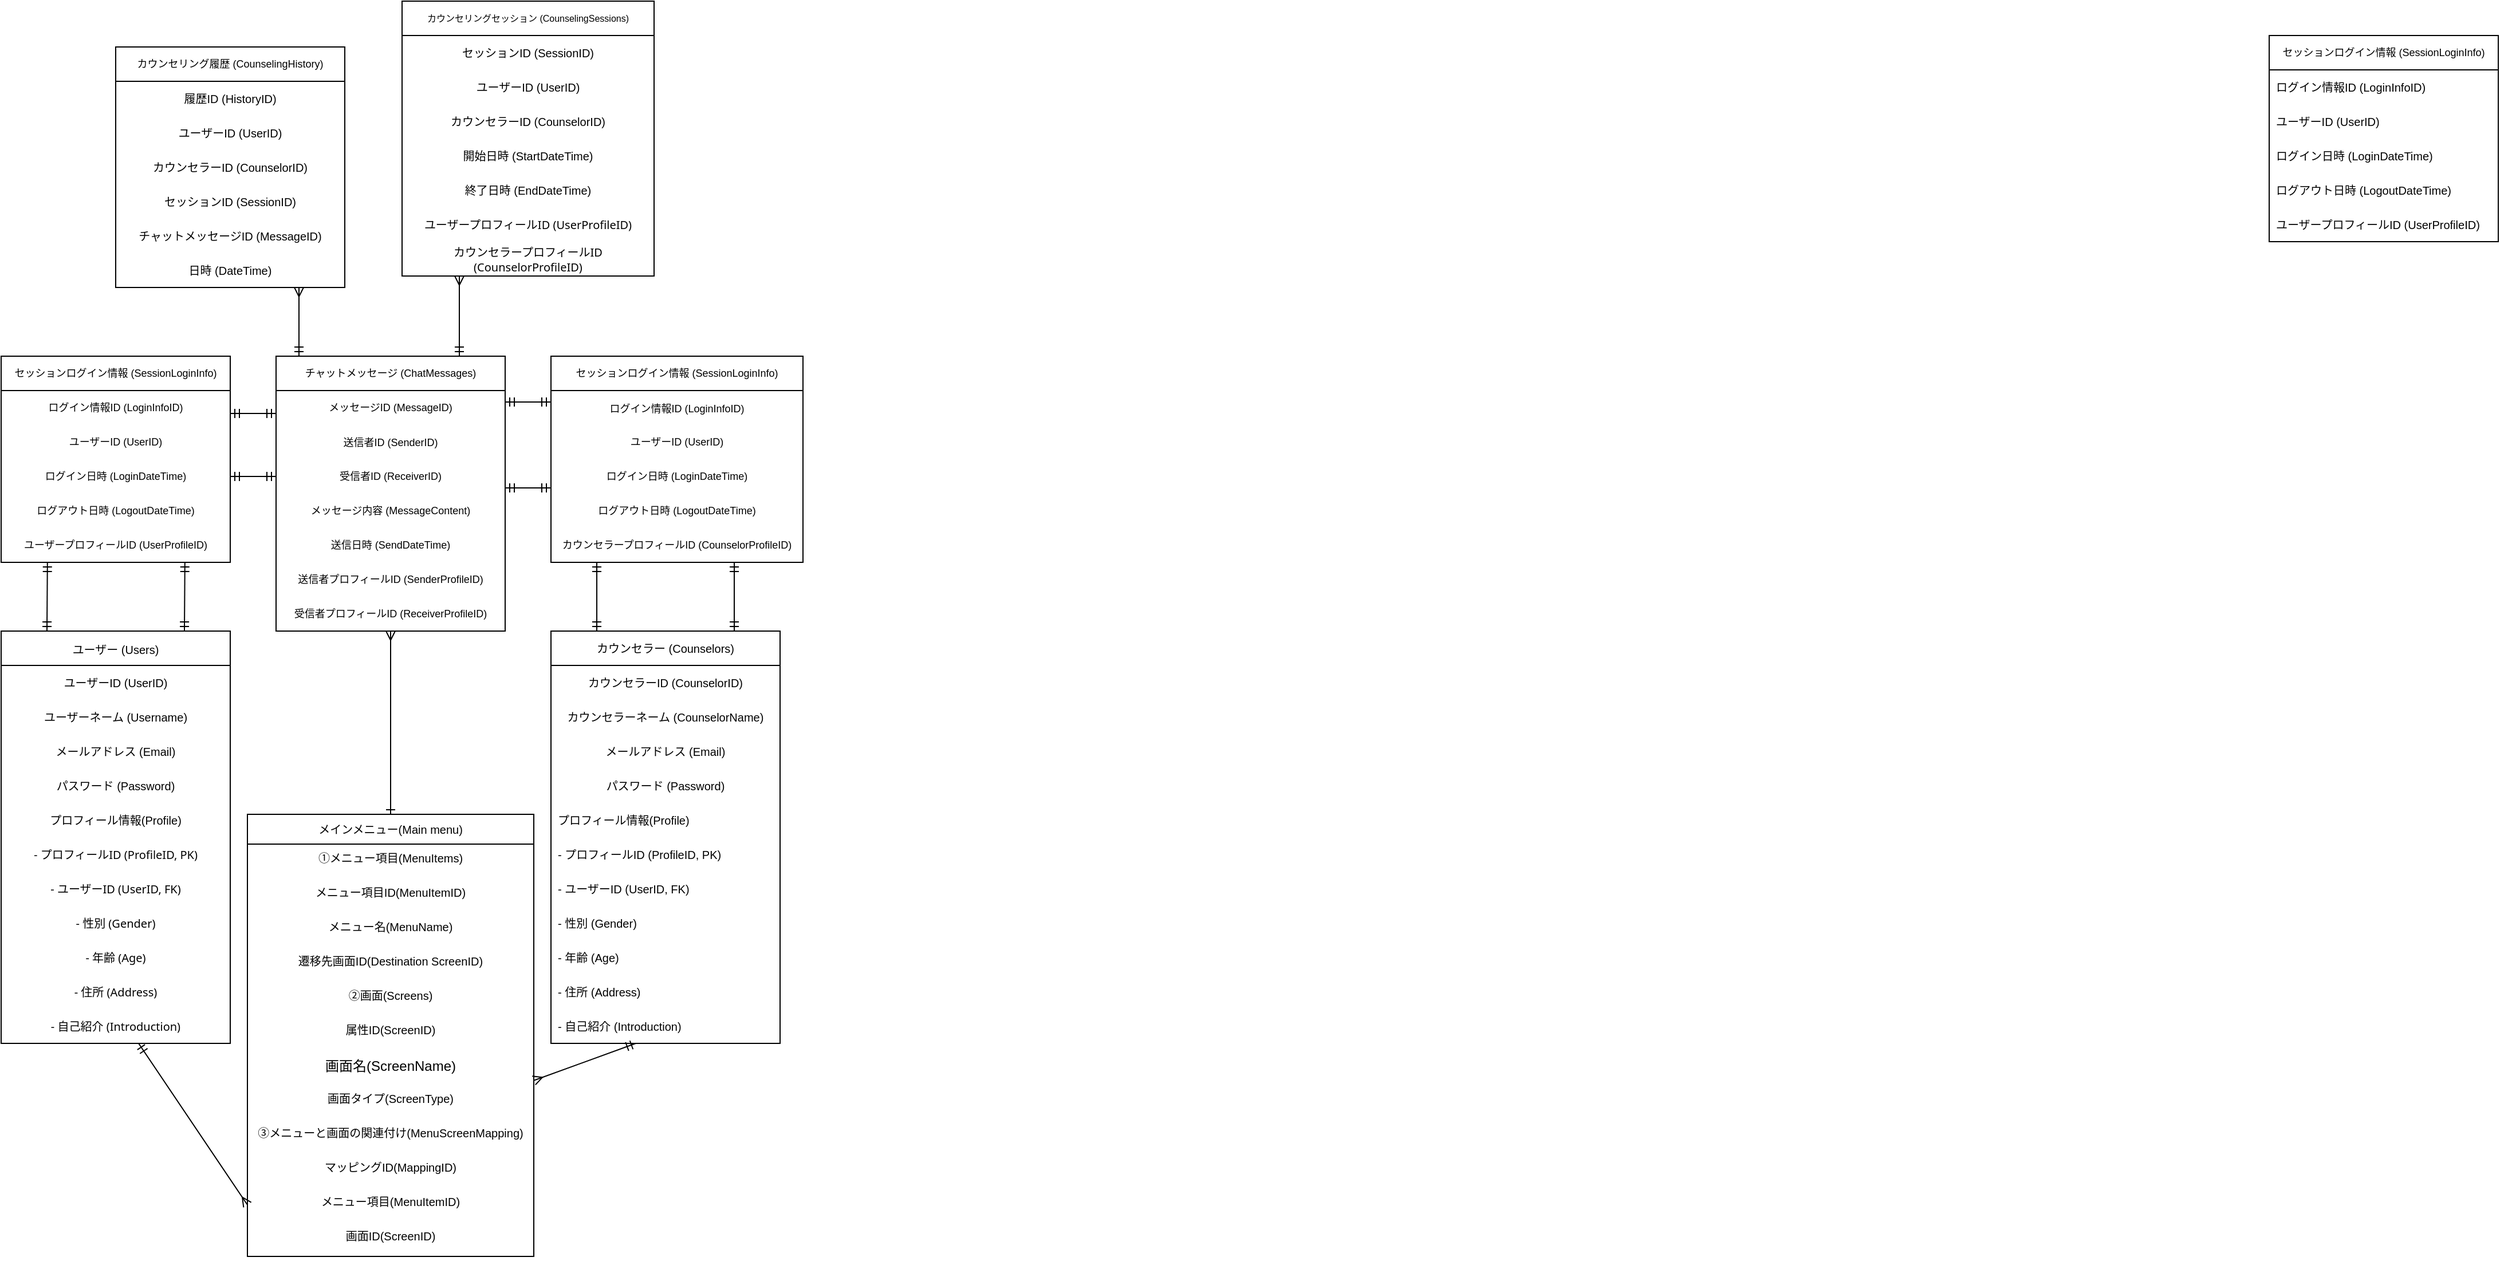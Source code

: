 <mxfile>
    <diagram id="-p5o7Z2GgSf2gbE43U7U" name="ページ1">
        <mxGraphModel dx="832" dy="563" grid="1" gridSize="10" guides="1" tooltips="1" connect="1" arrows="1" fold="1" page="1" pageScale="1" pageWidth="827" pageHeight="1169" math="0" shadow="0">
            <root>
                <mxCell id="0"/>
                <mxCell id="1" parent="0"/>
                <mxCell id="112" value="" style="endArrow=ERmandOne;html=1;rounded=0;entryX=0.902;entryY=1.033;entryDx=0;entryDy=0;entryPerimeter=0;endFill=0;startArrow=ERmandOne;startFill=0;movable=1;resizable=1;rotatable=1;deletable=1;editable=1;connectable=1;" parent="1" edge="1">
                    <mxGeometry relative="1" as="geometry">
                        <mxPoint x="200" y="560" as="sourcePoint"/>
                        <mxPoint x="200.4" y="500" as="targetPoint"/>
                    </mxGeometry>
                </mxCell>
                <mxCell id="117" style="edgeStyle=none;html=1;exitX=1;exitY=0.5;exitDx=0;exitDy=0;entryX=0;entryY=0.5;entryDx=0;entryDy=0;startArrow=ERmandOne;startFill=0;endArrow=ERmandOne;endFill=0;" parent="1" edge="1">
                    <mxGeometry relative="1" as="geometry">
                        <mxPoint x="240" y="425" as="sourcePoint"/>
                        <mxPoint x="280" y="425" as="targetPoint"/>
                    </mxGeometry>
                </mxCell>
                <mxCell id="119" style="edgeStyle=none;html=1;exitX=1;exitY=0.5;exitDx=0;exitDy=0;entryX=0;entryY=0.5;entryDx=0;entryDy=0;startArrow=ERmandOne;startFill=0;endArrow=ERmandOne;endFill=0;" parent="1" edge="1">
                    <mxGeometry relative="1" as="geometry">
                        <mxPoint x="240" y="370" as="sourcePoint"/>
                        <mxPoint x="280" y="370" as="targetPoint"/>
                    </mxGeometry>
                </mxCell>
                <mxCell id="120" style="edgeStyle=none;html=1;exitX=1;exitY=0.5;exitDx=0;exitDy=0;entryX=0;entryY=0.5;entryDx=0;entryDy=0;startArrow=ERmandOne;startFill=0;endArrow=ERmandOne;endFill=0;" parent="1" edge="1">
                    <mxGeometry relative="1" as="geometry">
                        <mxPoint x="480" y="435" as="sourcePoint"/>
                        <mxPoint x="520" y="435" as="targetPoint"/>
                    </mxGeometry>
                </mxCell>
                <mxCell id="121" style="edgeStyle=none;html=1;exitX=1;exitY=0.5;exitDx=0;exitDy=0;entryX=0;entryY=0.5;entryDx=0;entryDy=0;startArrow=ERmandOne;startFill=0;endArrow=ERmandOne;endFill=0;" parent="1" edge="1">
                    <mxGeometry relative="1" as="geometry">
                        <mxPoint x="480" y="360" as="sourcePoint"/>
                        <mxPoint x="520" y="360" as="targetPoint"/>
                    </mxGeometry>
                </mxCell>
                <mxCell id="127" value="" style="endArrow=ERmany;html=1;endFill=0;startArrow=ERmandOne;startFill=0;" parent="1" edge="1">
                    <mxGeometry width="50" height="50" relative="1" as="geometry">
                        <mxPoint x="300" y="320" as="sourcePoint"/>
                        <mxPoint x="300" y="260" as="targetPoint"/>
                    </mxGeometry>
                </mxCell>
                <mxCell id="130" value="メインメニュー(Main menu)" style="swimlane;fontStyle=0;childLayout=stackLayout;horizontal=1;startSize=26;horizontalStack=0;resizeParent=1;resizeParentMax=0;resizeLast=0;collapsible=1;marginBottom=0;align=center;fontSize=10;" parent="1" vertex="1">
                    <mxGeometry x="255" y="720" width="250" height="386" as="geometry"/>
                </mxCell>
                <mxCell id="131" value="①メニュー項目(MenuItems)" style="text;strokeColor=none;fillColor=none;spacingLeft=4;spacingRight=4;overflow=hidden;rotatable=0;points=[[0,0.5],[1,0.5]];portConstraint=eastwest;fontSize=10;align=center;" parent="130" vertex="1">
                    <mxGeometry y="26" width="250" height="30" as="geometry"/>
                </mxCell>
                <mxCell id="132" value="メニュー項目ID(MenuItemID)" style="text;strokeColor=none;fillColor=none;spacingLeft=4;spacingRight=4;overflow=hidden;rotatable=0;points=[[0,0.5],[1,0.5]];portConstraint=eastwest;fontSize=10;align=center;" parent="130" vertex="1">
                    <mxGeometry y="56" width="250" height="30" as="geometry"/>
                </mxCell>
                <mxCell id="133" value="メニュー名(MenuName)" style="text;strokeColor=none;fillColor=none;spacingLeft=4;spacingRight=4;overflow=hidden;rotatable=0;points=[[0,0.5],[1,0.5]];portConstraint=eastwest;fontSize=10;align=center;" parent="130" vertex="1">
                    <mxGeometry y="86" width="250" height="30" as="geometry"/>
                </mxCell>
                <mxCell id="134" value="遷移先画面ID(Destination ScreenID)" style="text;strokeColor=none;fillColor=none;spacingLeft=4;spacingRight=4;overflow=hidden;rotatable=0;points=[[0,0.5],[1,0.5]];portConstraint=eastwest;fontSize=10;align=center;" parent="130" vertex="1">
                    <mxGeometry y="116" width="250" height="30" as="geometry"/>
                </mxCell>
                <mxCell id="135" value="②画面(Screens)" style="text;strokeColor=none;fillColor=none;spacingLeft=4;spacingRight=4;overflow=hidden;rotatable=0;points=[[0,0.5],[1,0.5]];portConstraint=eastwest;fontSize=10;align=center;" parent="130" vertex="1">
                    <mxGeometry y="146" width="250" height="30" as="geometry"/>
                </mxCell>
                <mxCell id="136" value="属性ID(ScreenID)" style="text;strokeColor=none;fillColor=none;spacingLeft=4;spacingRight=4;overflow=hidden;rotatable=0;points=[[0,0.5],[1,0.5]];portConstraint=eastwest;fontSize=10;align=center;" parent="130" vertex="1">
                    <mxGeometry y="176" width="250" height="30" as="geometry"/>
                </mxCell>
                <mxCell id="137" value="画面名(ScreenName)" style="text;strokeColor=none;fillColor=none;spacingLeft=4;spacingRight=4;overflow=hidden;rotatable=0;points=[[0,0.5],[1,0.5]];portConstraint=eastwest;fontSize=12;align=center;" parent="130" vertex="1">
                    <mxGeometry y="206" width="250" height="30" as="geometry"/>
                </mxCell>
                <mxCell id="138" value="画面タイプ(ScreenType)" style="text;strokeColor=none;fillColor=none;spacingLeft=4;spacingRight=4;overflow=hidden;rotatable=0;points=[[0,0.5],[1,0.5]];portConstraint=eastwest;fontSize=10;align=center;" parent="130" vertex="1">
                    <mxGeometry y="236" width="250" height="30" as="geometry"/>
                </mxCell>
                <mxCell id="139" value="③メニューと画面の関連付け(MenuScreenMapping)" style="text;strokeColor=none;fillColor=none;spacingLeft=4;spacingRight=4;overflow=hidden;rotatable=0;points=[[0,0.5],[1,0.5]];portConstraint=eastwest;fontSize=10;align=center;" parent="130" vertex="1">
                    <mxGeometry y="266" width="250" height="30" as="geometry"/>
                </mxCell>
                <mxCell id="151" value="マッピングID(MappingID)" style="text;strokeColor=none;fillColor=none;spacingLeft=4;spacingRight=4;overflow=hidden;rotatable=0;points=[[0,0.5],[1,0.5]];portConstraint=eastwest;fontSize=10;align=center;" parent="130" vertex="1">
                    <mxGeometry y="296" width="250" height="30" as="geometry"/>
                </mxCell>
                <mxCell id="152" value="メニュー項目(MenuItemID)" style="text;strokeColor=none;fillColor=none;spacingLeft=4;spacingRight=4;overflow=hidden;rotatable=0;points=[[0,0.5],[1,0.5]];portConstraint=eastwest;fontSize=10;align=center;" parent="130" vertex="1">
                    <mxGeometry y="326" width="250" height="30" as="geometry"/>
                </mxCell>
                <mxCell id="166" value="画面ID(ScreenID)" style="text;strokeColor=none;fillColor=none;spacingLeft=4;spacingRight=4;overflow=hidden;rotatable=0;points=[[0,0.5],[1,0.5]];portConstraint=eastwest;fontSize=10;align=center;" parent="130" vertex="1">
                    <mxGeometry y="356" width="250" height="30" as="geometry"/>
                </mxCell>
                <mxCell id="175" value="&lt;font style=&quot;font-size: 10px;&quot;&gt;ユーザー (Users)&lt;/font&gt;" style="swimlane;fontStyle=0;childLayout=stackLayout;horizontal=1;startSize=30;horizontalStack=0;resizeParent=1;resizeParentMax=0;resizeLast=0;collapsible=1;marginBottom=0;whiteSpace=wrap;labelBackgroundColor=none;fontSize=14;fontColor=default;verticalAlign=middle;html=1;rounded=0;" vertex="1" parent="1">
                    <mxGeometry x="40" y="560" width="200" height="360" as="geometry"/>
                </mxCell>
                <mxCell id="176" value="ユーザーID (UserID)" style="text;strokeColor=none;fillColor=none;align=center;verticalAlign=middle;spacingLeft=4;spacingRight=4;overflow=hidden;points=[[0,0.5],[1,0.5]];portConstraint=eastwest;rotatable=0;whiteSpace=wrap;labelBackgroundColor=default;fontSize=10;fontColor=default;html=1;rounded=0;" vertex="1" parent="175">
                    <mxGeometry y="30" width="200" height="30" as="geometry"/>
                </mxCell>
                <mxCell id="177" value=" ユーザーネーム (Username)" style="text;strokeColor=none;fillColor=none;align=center;verticalAlign=middle;spacingLeft=4;spacingRight=4;overflow=hidden;points=[[0,0.5],[1,0.5]];portConstraint=eastwest;rotatable=0;whiteSpace=wrap;labelBackgroundColor=none;fontSize=10;fontColor=default;rounded=0;" vertex="1" parent="175">
                    <mxGeometry y="60" width="200" height="30" as="geometry"/>
                </mxCell>
                <mxCell id="178" value="メールアドレス (Email)" style="text;strokeColor=none;fillColor=none;align=center;verticalAlign=middle;spacingLeft=4;spacingRight=4;overflow=hidden;points=[[0,0.5],[1,0.5]];portConstraint=eastwest;rotatable=0;whiteSpace=wrap;labelBackgroundColor=default;fontSize=10;fontColor=default;rounded=0;" vertex="1" parent="175">
                    <mxGeometry y="90" width="200" height="30" as="geometry"/>
                </mxCell>
                <mxCell id="179" value="パスワード (Password)" style="text;strokeColor=none;fillColor=none;align=center;verticalAlign=middle;spacingLeft=4;spacingRight=4;overflow=hidden;points=[[0,0.5],[1,0.5]];portConstraint=eastwest;rotatable=0;whiteSpace=wrap;labelBackgroundColor=default;fontSize=10;fontColor=default;html=1;rounded=0;" vertex="1" parent="175">
                    <mxGeometry y="120" width="200" height="30" as="geometry"/>
                </mxCell>
                <mxCell id="184" value="プロフィール情報(Profile)" style="text;strokeColor=none;fillColor=none;align=center;verticalAlign=middle;spacingLeft=4;spacingRight=4;overflow=hidden;points=[[0,0.5],[1,0.5]];portConstraint=eastwest;rotatable=0;whiteSpace=wrap;labelBackgroundColor=default;fontSize=10;fontColor=default;html=1;rounded=0;" vertex="1" parent="175">
                    <mxGeometry y="150" width="200" height="30" as="geometry"/>
                </mxCell>
                <mxCell id="185" value="&lt;span style=&quot;font-family: Söhne, ui-sans-serif, system-ui, -apple-system, &amp;quot;Segoe UI&amp;quot;, Roboto, Ubuntu, Cantarell, &amp;quot;Noto Sans&amp;quot;, sans-serif, &amp;quot;Helvetica Neue&amp;quot;, Arial, &amp;quot;Apple Color Emoji&amp;quot;, &amp;quot;Segoe UI Emoji&amp;quot;, &amp;quot;Segoe UI Symbol&amp;quot;, &amp;quot;Noto Color Emoji&amp;quot;; font-size: 10px;&quot;&gt;&lt;font style=&quot;font-size: 10px;&quot;&gt;- プロフィールID (ProfileID, PK)&lt;/font&gt;&lt;/span&gt;" style="text;strokeColor=none;fillColor=none;align=center;verticalAlign=middle;spacingLeft=4;spacingRight=4;overflow=hidden;points=[[0,0.5],[1,0.5]];portConstraint=eastwest;rotatable=0;whiteSpace=wrap;labelBackgroundColor=default;fontSize=10;fontColor=default;html=1;rounded=0;labelBorderColor=none;" vertex="1" parent="175">
                    <mxGeometry y="180" width="200" height="30" as="geometry"/>
                </mxCell>
                <mxCell id="186" value="&lt;span style=&quot;font-family: Söhne, ui-sans-serif, system-ui, -apple-system, &amp;quot;Segoe UI&amp;quot;, Roboto, Ubuntu, Cantarell, &amp;quot;Noto Sans&amp;quot;, sans-serif, &amp;quot;Helvetica Neue&amp;quot;, Arial, &amp;quot;Apple Color Emoji&amp;quot;, &amp;quot;Segoe UI Emoji&amp;quot;, &amp;quot;Segoe UI Symbol&amp;quot;, &amp;quot;Noto Color Emoji&amp;quot;; font-size: 10px;&quot;&gt;- ユーザーID (UserID, FK)&lt;/span&gt;" style="text;strokeColor=none;fillColor=none;align=center;verticalAlign=middle;spacingLeft=4;spacingRight=4;overflow=hidden;points=[[0,0.5],[1,0.5]];portConstraint=eastwest;rotatable=0;whiteSpace=wrap;labelBackgroundColor=none;fontSize=10;fontColor=default;html=1;rounded=0;labelBorderColor=none;" vertex="1" parent="175">
                    <mxGeometry y="210" width="200" height="30" as="geometry"/>
                </mxCell>
                <mxCell id="187" value="&lt;span style=&quot;font-family: Söhne, ui-sans-serif, system-ui, -apple-system, &amp;quot;Segoe UI&amp;quot;, Roboto, Ubuntu, Cantarell, &amp;quot;Noto Sans&amp;quot;, sans-serif, &amp;quot;Helvetica Neue&amp;quot;, Arial, &amp;quot;Apple Color Emoji&amp;quot;, &amp;quot;Segoe UI Emoji&amp;quot;, &amp;quot;Segoe UI Symbol&amp;quot;, &amp;quot;Noto Color Emoji&amp;quot;; font-size: 10px;&quot;&gt;- 性別 (Gender)&lt;/span&gt;" style="text;strokeColor=none;fillColor=none;align=center;verticalAlign=middle;spacingLeft=4;spacingRight=4;overflow=hidden;points=[[0,0.5],[1,0.5]];portConstraint=eastwest;rotatable=0;whiteSpace=wrap;labelBackgroundColor=none;fontSize=10;fontColor=default;html=1;rounded=0;" vertex="1" parent="175">
                    <mxGeometry y="240" width="200" height="30" as="geometry"/>
                </mxCell>
                <mxCell id="188" value="&lt;span style=&quot;font-family: Söhne, ui-sans-serif, system-ui, -apple-system, &amp;quot;Segoe UI&amp;quot;, Roboto, Ubuntu, Cantarell, &amp;quot;Noto Sans&amp;quot;, sans-serif, &amp;quot;Helvetica Neue&amp;quot;, Arial, &amp;quot;Apple Color Emoji&amp;quot;, &amp;quot;Segoe UI Emoji&amp;quot;, &amp;quot;Segoe UI Symbol&amp;quot;, &amp;quot;Noto Color Emoji&amp;quot;; font-size: 10px;&quot;&gt;- 年齢 (Age)&lt;/span&gt;" style="text;strokeColor=none;fillColor=none;align=center;verticalAlign=middle;spacingLeft=4;spacingRight=4;overflow=hidden;points=[[0,0.5],[1,0.5]];portConstraint=eastwest;rotatable=0;whiteSpace=wrap;labelBackgroundColor=none;fontSize=10;fontColor=default;html=1;rounded=0;" vertex="1" parent="175">
                    <mxGeometry y="270" width="200" height="30" as="geometry"/>
                </mxCell>
                <mxCell id="189" value="&lt;span style=&quot;font-family: Söhne, ui-sans-serif, system-ui, -apple-system, &amp;quot;Segoe UI&amp;quot;, Roboto, Ubuntu, Cantarell, &amp;quot;Noto Sans&amp;quot;, sans-serif, &amp;quot;Helvetica Neue&amp;quot;, Arial, &amp;quot;Apple Color Emoji&amp;quot;, &amp;quot;Segoe UI Emoji&amp;quot;, &amp;quot;Segoe UI Symbol&amp;quot;, &amp;quot;Noto Color Emoji&amp;quot;; font-size: 10px;&quot;&gt;- 住所 (Address)&lt;/span&gt;" style="text;strokeColor=none;fillColor=none;align=center;verticalAlign=middle;spacingLeft=4;spacingRight=4;overflow=hidden;points=[[0,0.5],[1,0.5]];portConstraint=eastwest;rotatable=0;whiteSpace=wrap;labelBackgroundColor=none;fontSize=10;fontColor=default;html=1;rounded=0;" vertex="1" parent="175">
                    <mxGeometry y="300" width="200" height="30" as="geometry"/>
                </mxCell>
                <mxCell id="190" value="&lt;span style=&quot;font-family: Söhne, ui-sans-serif, system-ui, -apple-system, &amp;quot;Segoe UI&amp;quot;, Roboto, Ubuntu, Cantarell, &amp;quot;Noto Sans&amp;quot;, sans-serif, &amp;quot;Helvetica Neue&amp;quot;, Arial, &amp;quot;Apple Color Emoji&amp;quot;, &amp;quot;Segoe UI Emoji&amp;quot;, &amp;quot;Segoe UI Symbol&amp;quot;, &amp;quot;Noto Color Emoji&amp;quot;; font-size: 10px;&quot;&gt;- 自己紹介 (Introduction)&lt;/span&gt;" style="text;strokeColor=none;fillColor=none;align=center;verticalAlign=middle;spacingLeft=4;spacingRight=4;overflow=hidden;points=[[0,0.5],[1,0.5]];portConstraint=eastwest;rotatable=0;whiteSpace=wrap;labelBackgroundColor=none;fontSize=10;fontColor=default;html=1;rounded=0;" vertex="1" parent="175">
                    <mxGeometry y="330" width="200" height="30" as="geometry"/>
                </mxCell>
                <mxCell id="203" value="カウンセラー (Counselors)" style="swimlane;fontStyle=0;childLayout=stackLayout;horizontal=1;startSize=30;horizontalStack=0;resizeParent=1;resizeParentMax=0;resizeLast=0;collapsible=1;marginBottom=0;whiteSpace=wrap;labelBackgroundColor=none;fontSize=10;fontColor=default;verticalAlign=middle;rounded=0;align=center;" vertex="1" parent="1">
                    <mxGeometry x="520" y="560" width="200" height="360" as="geometry"/>
                </mxCell>
                <mxCell id="204" value="カウンセラーID (CounselorID)" style="text;strokeColor=none;fillColor=none;align=center;verticalAlign=middle;spacingLeft=4;spacingRight=4;overflow=hidden;points=[[0,0.5],[1,0.5]];portConstraint=eastwest;rotatable=0;whiteSpace=wrap;labelBackgroundColor=default;fontSize=10;fontColor=default;rounded=0;" vertex="1" parent="203">
                    <mxGeometry y="30" width="200" height="30" as="geometry"/>
                </mxCell>
                <mxCell id="205" value=" カウンセラーネーム (CounselorName)" style="text;strokeColor=none;fillColor=none;align=center;verticalAlign=middle;spacingLeft=4;spacingRight=4;overflow=hidden;points=[[0,0.5],[1,0.5]];portConstraint=eastwest;rotatable=0;whiteSpace=wrap;labelBackgroundColor=none;fontSize=10;fontColor=default;rounded=0;" vertex="1" parent="203">
                    <mxGeometry y="60" width="200" height="30" as="geometry"/>
                </mxCell>
                <mxCell id="206" value="メールアドレス (Email)" style="text;strokeColor=none;fillColor=none;align=center;verticalAlign=middle;spacingLeft=4;spacingRight=4;overflow=hidden;points=[[0,0.5],[1,0.5]];portConstraint=eastwest;rotatable=0;whiteSpace=wrap;labelBackgroundColor=default;fontSize=10;fontColor=default;rounded=0;" vertex="1" parent="203">
                    <mxGeometry y="90" width="200" height="30" as="geometry"/>
                </mxCell>
                <mxCell id="208" value="パスワード (Password)" style="text;strokeColor=none;fillColor=none;align=center;verticalAlign=middle;spacingLeft=4;spacingRight=4;overflow=hidden;points=[[0,0.5],[1,0.5]];portConstraint=eastwest;rotatable=0;whiteSpace=wrap;labelBackgroundColor=default;fontSize=10;fontColor=default;rounded=0;" vertex="1" parent="203">
                    <mxGeometry y="120" width="200" height="30" as="geometry"/>
                </mxCell>
                <mxCell id="215" value="プロフィール情報(Profile)" style="text;strokeColor=none;fillColor=none;align=left;verticalAlign=middle;spacingLeft=4;spacingRight=4;overflow=hidden;points=[[0,0.5],[1,0.5]];portConstraint=eastwest;rotatable=0;whiteSpace=wrap;labelBackgroundColor=default;fontSize=10;fontColor=default;rounded=0;" vertex="1" parent="203">
                    <mxGeometry y="150" width="200" height="30" as="geometry"/>
                </mxCell>
                <mxCell id="216" value="- プロフィールID (ProfileID, PK)" style="text;strokeColor=none;fillColor=none;align=left;verticalAlign=middle;spacingLeft=4;spacingRight=4;overflow=hidden;points=[[0,0.5],[1,0.5]];portConstraint=eastwest;rotatable=0;whiteSpace=wrap;labelBackgroundColor=none;fontSize=10;fontColor=default;rounded=0;labelBorderColor=none;" vertex="1" parent="203">
                    <mxGeometry y="180" width="200" height="30" as="geometry"/>
                </mxCell>
                <mxCell id="218" value="- ユーザーID (UserID, FK)" style="text;strokeColor=none;fillColor=none;align=left;verticalAlign=middle;spacingLeft=4;spacingRight=4;overflow=hidden;points=[[0,0.5],[1,0.5]];portConstraint=eastwest;rotatable=0;whiteSpace=wrap;labelBackgroundColor=none;fontSize=10;fontColor=default;rounded=0;labelBorderColor=none;" vertex="1" parent="203">
                    <mxGeometry y="210" width="200" height="30" as="geometry"/>
                </mxCell>
                <mxCell id="217" value="- 性別 (Gender)" style="text;strokeColor=none;fillColor=none;align=left;verticalAlign=middle;spacingLeft=4;spacingRight=4;overflow=hidden;points=[[0,0.5],[1,0.5]];portConstraint=eastwest;rotatable=0;whiteSpace=wrap;labelBackgroundColor=none;fontSize=10;fontColor=default;rounded=0;labelBorderColor=none;" vertex="1" parent="203">
                    <mxGeometry y="240" width="200" height="30" as="geometry"/>
                </mxCell>
                <mxCell id="219" value="- 年齢 (Age)" style="text;strokeColor=none;fillColor=none;align=left;verticalAlign=middle;spacingLeft=4;spacingRight=4;overflow=hidden;points=[[0,0.5],[1,0.5]];portConstraint=eastwest;rotatable=0;whiteSpace=wrap;labelBackgroundColor=none;fontSize=10;fontColor=default;rounded=0;labelBorderColor=none;" vertex="1" parent="203">
                    <mxGeometry y="270" width="200" height="30" as="geometry"/>
                </mxCell>
                <mxCell id="220" value="- 住所 (Address)" style="text;strokeColor=none;fillColor=none;align=left;verticalAlign=middle;spacingLeft=4;spacingRight=4;overflow=hidden;points=[[0,0.5],[1,0.5]];portConstraint=eastwest;rotatable=0;whiteSpace=wrap;labelBackgroundColor=none;fontSize=10;fontColor=default;rounded=0;labelBorderColor=none;" vertex="1" parent="203">
                    <mxGeometry y="300" width="200" height="30" as="geometry"/>
                </mxCell>
                <mxCell id="221" value="- 自己紹介 (Introduction)" style="text;strokeColor=none;fillColor=none;align=left;verticalAlign=middle;spacingLeft=4;spacingRight=4;overflow=hidden;points=[[0,0.5],[1,0.5]];portConstraint=eastwest;rotatable=0;whiteSpace=wrap;labelBackgroundColor=none;fontSize=10;fontColor=default;rounded=0;labelBorderColor=none;" vertex="1" parent="203">
                    <mxGeometry y="330" width="200" height="30" as="geometry"/>
                </mxCell>
                <mxCell id="234" value="チャットメッセージ (ChatMessages)" style="swimlane;fontStyle=0;childLayout=stackLayout;horizontal=1;startSize=30;horizontalStack=0;resizeParent=1;resizeParentMax=0;resizeLast=0;collapsible=1;marginBottom=0;whiteSpace=wrap;labelBackgroundColor=none;fontSize=9;fontColor=default;verticalAlign=middle;rounded=0;" vertex="1" parent="1">
                    <mxGeometry x="280" y="320" width="200" height="240" as="geometry"/>
                </mxCell>
                <mxCell id="235" value="メッセージID (MessageID)" style="text;strokeColor=none;fillColor=none;align=center;verticalAlign=middle;spacingLeft=4;spacingRight=4;overflow=hidden;points=[[0,0.5],[1,0.5]];portConstraint=eastwest;rotatable=0;whiteSpace=wrap;labelBackgroundColor=default;fontSize=9;fontColor=default;rounded=0;" vertex="1" parent="234">
                    <mxGeometry y="30" width="200" height="30" as="geometry"/>
                </mxCell>
                <mxCell id="236" value="送信者ID (SenderID)" style="text;strokeColor=none;fillColor=none;align=center;verticalAlign=middle;spacingLeft=4;spacingRight=4;overflow=hidden;points=[[0,0.5],[1,0.5]];portConstraint=eastwest;rotatable=0;labelBackgroundColor=none;fontSize=9;fontColor=default;rounded=0;" vertex="1" parent="234">
                    <mxGeometry y="60" width="200" height="30" as="geometry"/>
                </mxCell>
                <mxCell id="237" value="受信者ID (ReceiverID)" style="text;strokeColor=none;fillColor=none;align=center;verticalAlign=middle;spacingLeft=4;spacingRight=4;overflow=hidden;points=[[0,0.5],[1,0.5]];portConstraint=eastwest;rotatable=0;whiteSpace=wrap;labelBackgroundColor=default;fontSize=9;fontColor=default;rounded=0;" vertex="1" parent="234">
                    <mxGeometry y="90" width="200" height="30" as="geometry"/>
                </mxCell>
                <mxCell id="238" value="メッセージ内容 (MessageContent)" style="text;strokeColor=none;fillColor=none;align=center;verticalAlign=middle;spacingLeft=4;spacingRight=4;overflow=hidden;points=[[0,0.5],[1,0.5]];portConstraint=eastwest;rotatable=0;whiteSpace=wrap;labelBackgroundColor=default;fontSize=9;fontColor=default;rounded=0;" vertex="1" parent="234">
                    <mxGeometry y="120" width="200" height="30" as="geometry"/>
                </mxCell>
                <mxCell id="239" value="送信日時 (SendDateTime)" style="text;strokeColor=none;fillColor=none;align=center;verticalAlign=middle;spacingLeft=4;spacingRight=4;overflow=hidden;points=[[0,0.5],[1,0.5]];portConstraint=eastwest;rotatable=0;whiteSpace=wrap;labelBackgroundColor=default;fontSize=9;fontColor=default;rounded=0;" vertex="1" parent="234">
                    <mxGeometry y="150" width="200" height="30" as="geometry"/>
                </mxCell>
                <mxCell id="347" value="送信者プロフィールID (SenderProfileID)" style="text;strokeColor=none;fillColor=none;align=center;verticalAlign=middle;spacingLeft=4;spacingRight=4;overflow=hidden;points=[[0,0.5],[1,0.5]];portConstraint=eastwest;rotatable=0;whiteSpace=wrap;labelBackgroundColor=default;fontSize=9;fontColor=default;rounded=0;" vertex="1" parent="234">
                    <mxGeometry y="180" width="200" height="30" as="geometry"/>
                </mxCell>
                <mxCell id="247" value="受信者プロフィールID (ReceiverProfileID)" style="text;strokeColor=none;fillColor=none;align=center;verticalAlign=middle;spacingLeft=4;spacingRight=4;overflow=hidden;points=[[0,0.5],[1,0.5]];portConstraint=eastwest;rotatable=0;whiteSpace=wrap;labelBackgroundColor=default;fontSize=9;fontColor=default;rounded=0;" vertex="1" parent="234">
                    <mxGeometry y="210" width="200" height="30" as="geometry"/>
                </mxCell>
                <mxCell id="256" value="&lt;font style=&quot;font-size: 8px;&quot;&gt;カウンセリングセッション (CounselingSessions)&lt;/font&gt;" style="swimlane;fontStyle=0;childLayout=stackLayout;horizontal=1;startSize=30;horizontalStack=0;resizeParent=1;resizeParentMax=0;resizeLast=0;collapsible=1;marginBottom=0;whiteSpace=wrap;labelBackgroundColor=none;fontSize=8;fontColor=default;verticalAlign=middle;html=1;rounded=0;" vertex="1" parent="1">
                    <mxGeometry x="390" y="10" width="220" height="240" as="geometry"/>
                </mxCell>
                <mxCell id="257" value="セッションID (SessionID)" style="text;strokeColor=none;fillColor=none;align=center;verticalAlign=middle;spacingLeft=4;spacingRight=4;overflow=hidden;points=[[0,0.5],[1,0.5]];portConstraint=eastwest;rotatable=0;labelBackgroundColor=none;fontSize=10;fontColor=default;html=1;rounded=0;" vertex="1" parent="256">
                    <mxGeometry y="30" width="220" height="30" as="geometry"/>
                </mxCell>
                <mxCell id="258" value="ユーザーID (UserID)" style="text;strokeColor=none;fillColor=none;align=center;verticalAlign=middle;spacingLeft=4;spacingRight=4;overflow=hidden;points=[[0,0.5],[1,0.5]];portConstraint=eastwest;rotatable=0;whiteSpace=wrap;labelBackgroundColor=default;fontSize=10;fontColor=default;html=1;rounded=0;" vertex="1" parent="256">
                    <mxGeometry y="60" width="220" height="30" as="geometry"/>
                </mxCell>
                <mxCell id="259" value="カウンセラーID (CounselorID)" style="text;strokeColor=none;fillColor=none;align=center;verticalAlign=middle;spacingLeft=4;spacingRight=4;overflow=hidden;points=[[0,0.5],[1,0.5]];portConstraint=eastwest;rotatable=0;whiteSpace=wrap;labelBackgroundColor=default;fontSize=10;fontColor=default;html=1;rounded=0;" vertex="1" parent="256">
                    <mxGeometry y="90" width="220" height="30" as="geometry"/>
                </mxCell>
                <mxCell id="260" value="開始日時 (StartDateTime)" style="text;strokeColor=none;fillColor=none;align=center;verticalAlign=middle;spacingLeft=4;spacingRight=4;overflow=hidden;points=[[0,0.5],[1,0.5]];portConstraint=eastwest;rotatable=0;labelBackgroundColor=default;fontSize=10;fontColor=default;html=1;rounded=0;" vertex="1" parent="256">
                    <mxGeometry y="120" width="220" height="30" as="geometry"/>
                </mxCell>
                <mxCell id="261" value="終了日時 (EndDateTime)" style="text;strokeColor=none;fillColor=none;align=center;verticalAlign=middle;spacingLeft=4;spacingRight=4;overflow=hidden;points=[[0,0.5],[1,0.5]];portConstraint=eastwest;rotatable=0;whiteSpace=wrap;labelBackgroundColor=default;fontSize=10;fontColor=default;html=1;rounded=0;" vertex="1" parent="256">
                    <mxGeometry y="150" width="220" height="30" as="geometry"/>
                </mxCell>
                <mxCell id="262" value="&lt;span style=&quot;font-family: Söhne, ui-sans-serif, system-ui, -apple-system, &amp;quot;Segoe UI&amp;quot;, Roboto, Ubuntu, Cantarell, &amp;quot;Noto Sans&amp;quot;, sans-serif, &amp;quot;Helvetica Neue&amp;quot;, Arial, &amp;quot;Apple Color Emoji&amp;quot;, &amp;quot;Segoe UI Emoji&amp;quot;, &amp;quot;Segoe UI Symbol&amp;quot;, &amp;quot;Noto Color Emoji&amp;quot;; font-size: 10px;&quot;&gt;&lt;font style=&quot;font-size: 10px;&quot;&gt;ユーザープロフィールID (UserProfileID)&lt;/font&gt;&lt;/span&gt;" style="text;strokeColor=none;fillColor=none;align=center;verticalAlign=middle;spacingLeft=4;spacingRight=4;overflow=hidden;points=[[0,0.5],[1,0.5]];portConstraint=eastwest;rotatable=0;whiteSpace=wrap;labelBackgroundColor=none;fontSize=10;fontColor=default;html=1;rounded=0;" vertex="1" parent="256">
                    <mxGeometry y="180" width="220" height="30" as="geometry"/>
                </mxCell>
                <mxCell id="264" value="&lt;span style=&quot;font-family: Söhne, ui-sans-serif, system-ui, -apple-system, &amp;quot;Segoe UI&amp;quot;, Roboto, Ubuntu, Cantarell, &amp;quot;Noto Sans&amp;quot;, sans-serif, &amp;quot;Helvetica Neue&amp;quot;, Arial, &amp;quot;Apple Color Emoji&amp;quot;, &amp;quot;Segoe UI Emoji&amp;quot;, &amp;quot;Segoe UI Symbol&amp;quot;, &amp;quot;Noto Color Emoji&amp;quot;; font-size: 10px;&quot;&gt;カウンセラープロフィールID (CounselorProfileID)&lt;/span&gt;" style="text;strokeColor=none;fillColor=none;align=center;verticalAlign=middle;spacingLeft=4;spacingRight=4;overflow=hidden;points=[[0,0.5],[1,0.5]];portConstraint=eastwest;rotatable=0;whiteSpace=wrap;labelBackgroundColor=none;fontSize=10;fontColor=default;html=1;rounded=0;" vertex="1" parent="256">
                    <mxGeometry y="210" width="220" height="30" as="geometry"/>
                </mxCell>
                <mxCell id="313" value="セッションログイン情報 (SessionLoginInfo)" style="swimlane;fontStyle=0;childLayout=stackLayout;horizontal=1;startSize=30;horizontalStack=0;resizeParent=1;resizeParentMax=0;resizeLast=0;collapsible=1;marginBottom=0;whiteSpace=wrap;labelBackgroundColor=none;fontSize=9;fontColor=default;verticalAlign=middle;rounded=0;align=center;" vertex="1" parent="1">
                    <mxGeometry x="40" y="320" width="200" height="180" as="geometry"/>
                </mxCell>
                <mxCell id="314" value="ログイン情報ID (LoginInfoID)" style="text;strokeColor=none;fillColor=none;align=center;verticalAlign=middle;spacingLeft=4;spacingRight=4;overflow=hidden;points=[[0,0.5],[1,0.5]];portConstraint=eastwest;rotatable=0;whiteSpace=wrap;labelBackgroundColor=default;fontSize=9;fontColor=default;html=1;rounded=0;" vertex="1" parent="313">
                    <mxGeometry y="30" width="200" height="30" as="geometry"/>
                </mxCell>
                <mxCell id="315" value="ユーザーID (UserID)" style="text;strokeColor=none;fillColor=none;align=center;verticalAlign=middle;spacingLeft=4;spacingRight=4;overflow=hidden;points=[[0,0.5],[1,0.5]];portConstraint=eastwest;rotatable=0;whiteSpace=wrap;labelBackgroundColor=default;fontSize=9;fontColor=default;rounded=0;" vertex="1" parent="313">
                    <mxGeometry y="60" width="200" height="30" as="geometry"/>
                </mxCell>
                <mxCell id="316" value="ログイン日時 (LoginDateTime)" style="text;strokeColor=none;fillColor=none;align=center;verticalAlign=middle;spacingLeft=4;spacingRight=4;overflow=hidden;points=[[0,0.5],[1,0.5]];portConstraint=eastwest;rotatable=0;whiteSpace=wrap;labelBackgroundColor=default;fontSize=9;fontColor=default;rounded=0;" vertex="1" parent="313">
                    <mxGeometry y="90" width="200" height="30" as="geometry"/>
                </mxCell>
                <mxCell id="317" value="ログアウト日時 (LogoutDateTime)" style="text;strokeColor=none;fillColor=none;align=center;verticalAlign=middle;spacingLeft=4;spacingRight=4;overflow=hidden;points=[[0,0.5],[1,0.5]];portConstraint=eastwest;rotatable=0;whiteSpace=wrap;labelBackgroundColor=default;fontSize=9;fontColor=default;rounded=0;" vertex="1" parent="313">
                    <mxGeometry y="120" width="200" height="30" as="geometry"/>
                </mxCell>
                <mxCell id="318" value="ユーザープロフィールID (UserProfileID)" style="text;strokeColor=none;fillColor=none;align=center;verticalAlign=middle;spacingLeft=4;spacingRight=4;overflow=hidden;points=[[0,0.5],[1,0.5]];portConstraint=eastwest;rotatable=0;whiteSpace=wrap;labelBackgroundColor=default;fontSize=9;fontColor=default;rounded=0;" vertex="1" parent="313">
                    <mxGeometry y="150" width="200" height="30" as="geometry"/>
                </mxCell>
                <mxCell id="319" value="セッションログイン情報 (SessionLoginInfo)" style="swimlane;fontStyle=0;childLayout=stackLayout;horizontal=1;startSize=30;horizontalStack=0;resizeParent=1;resizeParentMax=0;resizeLast=0;collapsible=1;marginBottom=0;whiteSpace=wrap;labelBackgroundColor=none;fontSize=9;fontColor=default;verticalAlign=middle;rounded=0;" vertex="1" parent="1">
                    <mxGeometry x="2020" y="40" width="200" height="180" as="geometry"/>
                </mxCell>
                <mxCell id="320" value="ログイン情報ID (LoginInfoID)" style="text;strokeColor=none;fillColor=none;align=left;verticalAlign=middle;spacingLeft=4;spacingRight=4;overflow=hidden;points=[[0,0.5],[1,0.5]];portConstraint=eastwest;rotatable=0;whiteSpace=wrap;labelBackgroundColor=default;fontSize=10;fontColor=default;html=1;rounded=0;" vertex="1" parent="319">
                    <mxGeometry y="30" width="200" height="30" as="geometry"/>
                </mxCell>
                <mxCell id="321" value="ユーザーID (UserID)" style="text;strokeColor=none;fillColor=none;align=left;verticalAlign=middle;spacingLeft=4;spacingRight=4;overflow=hidden;points=[[0,0.5],[1,0.5]];portConstraint=eastwest;rotatable=0;whiteSpace=wrap;labelBackgroundColor=default;fontSize=10;fontColor=default;rounded=0;" vertex="1" parent="319">
                    <mxGeometry y="60" width="200" height="30" as="geometry"/>
                </mxCell>
                <mxCell id="322" value="ログイン日時 (LoginDateTime)" style="text;strokeColor=none;fillColor=none;align=left;verticalAlign=middle;spacingLeft=4;spacingRight=4;overflow=hidden;points=[[0,0.5],[1,0.5]];portConstraint=eastwest;rotatable=0;whiteSpace=wrap;labelBackgroundColor=default;fontSize=10;fontColor=default;rounded=0;" vertex="1" parent="319">
                    <mxGeometry y="90" width="200" height="30" as="geometry"/>
                </mxCell>
                <mxCell id="323" value="ログアウト日時 (LogoutDateTime)" style="text;strokeColor=none;fillColor=none;align=left;verticalAlign=middle;spacingLeft=4;spacingRight=4;overflow=hidden;points=[[0,0.5],[1,0.5]];portConstraint=eastwest;rotatable=0;whiteSpace=wrap;labelBackgroundColor=default;fontSize=10;fontColor=default;rounded=0;" vertex="1" parent="319">
                    <mxGeometry y="120" width="200" height="30" as="geometry"/>
                </mxCell>
                <mxCell id="324" value="ユーザープロフィールID (UserProfileID)" style="text;strokeColor=none;fillColor=none;align=left;verticalAlign=middle;spacingLeft=4;spacingRight=4;overflow=hidden;points=[[0,0.5],[1,0.5]];portConstraint=eastwest;rotatable=0;whiteSpace=wrap;labelBackgroundColor=default;fontSize=10;fontColor=default;rounded=0;" vertex="1" parent="319">
                    <mxGeometry y="150" width="200" height="30" as="geometry"/>
                </mxCell>
                <mxCell id="325" value="セッションログイン情報 (SessionLoginInfo)" style="swimlane;fontStyle=0;childLayout=stackLayout;horizontal=1;startSize=30;horizontalStack=0;resizeParent=1;resizeParentMax=0;resizeLast=0;collapsible=1;marginBottom=0;whiteSpace=wrap;labelBackgroundColor=none;fontSize=9;fontColor=default;verticalAlign=middle;rounded=0;" vertex="1" parent="1">
                    <mxGeometry x="520" y="320" width="220" height="180" as="geometry"/>
                </mxCell>
                <mxCell id="326" value="&lt;font style=&quot;font-size: 9px;&quot;&gt;ログイン情報ID (LoginInfoID)&lt;/font&gt;" style="text;strokeColor=none;fillColor=none;align=center;verticalAlign=middle;spacingLeft=4;spacingRight=4;overflow=hidden;points=[[0,0.5],[1,0.5]];portConstraint=eastwest;rotatable=0;whiteSpace=wrap;labelBackgroundColor=default;fontSize=10;fontColor=default;html=1;rounded=0;" vertex="1" parent="325">
                    <mxGeometry y="30" width="220" height="30" as="geometry"/>
                </mxCell>
                <mxCell id="327" value="ユーザーID (UserID)" style="text;strokeColor=none;fillColor=none;align=center;verticalAlign=middle;spacingLeft=4;spacingRight=4;overflow=hidden;points=[[0,0.5],[1,0.5]];portConstraint=eastwest;rotatable=0;whiteSpace=wrap;labelBackgroundColor=default;fontSize=9;fontColor=default;rounded=0;" vertex="1" parent="325">
                    <mxGeometry y="60" width="220" height="30" as="geometry"/>
                </mxCell>
                <mxCell id="328" value="ログイン日時 (LoginDateTime)" style="text;strokeColor=none;fillColor=none;align=center;verticalAlign=middle;spacingLeft=4;spacingRight=4;overflow=hidden;points=[[0,0.5],[1,0.5]];portConstraint=eastwest;rotatable=0;whiteSpace=wrap;labelBackgroundColor=default;fontSize=9;fontColor=default;rounded=0;" vertex="1" parent="325">
                    <mxGeometry y="90" width="220" height="30" as="geometry"/>
                </mxCell>
                <mxCell id="329" value="ログアウト日時 (LogoutDateTime)" style="text;strokeColor=none;fillColor=none;align=center;verticalAlign=middle;spacingLeft=4;spacingRight=4;overflow=hidden;points=[[0,0.5],[1,0.5]];portConstraint=eastwest;rotatable=0;whiteSpace=wrap;labelBackgroundColor=default;fontSize=9;fontColor=default;rounded=0;" vertex="1" parent="325">
                    <mxGeometry y="120" width="220" height="30" as="geometry"/>
                </mxCell>
                <mxCell id="330" value="カウンセラープロフィールID (CounselorProfileID)" style="text;strokeColor=none;fillColor=none;align=center;verticalAlign=middle;spacingLeft=4;spacingRight=4;overflow=hidden;points=[[0,0.5],[1,0.5]];portConstraint=eastwest;rotatable=0;whiteSpace=wrap;labelBackgroundColor=default;fontSize=9;fontColor=default;rounded=0;" vertex="1" parent="325">
                    <mxGeometry y="150" width="220" height="30" as="geometry"/>
                </mxCell>
                <mxCell id="338" value="" style="endArrow=ERmany;html=1;fontSize=10;endFill=0;startArrow=ERmandOne;startFill=0;entryX=0;entryY=0.5;entryDx=0;entryDy=0;" edge="1" parent="1" target="152">
                    <mxGeometry width="50" height="50" relative="1" as="geometry">
                        <mxPoint x="160" y="920" as="sourcePoint"/>
                        <mxPoint x="250" y="970" as="targetPoint"/>
                    </mxGeometry>
                </mxCell>
                <mxCell id="340" value="" style="endArrow=ERmany;html=1;fontSize=10;entryX=1.004;entryY=-0.12;entryDx=0;entryDy=0;entryPerimeter=0;endFill=0;startArrow=ERmandOne;startFill=0;" edge="1" parent="1">
                    <mxGeometry width="50" height="50" relative="1" as="geometry">
                        <mxPoint x="594" y="920" as="sourcePoint"/>
                        <mxPoint x="505" y="952.4" as="targetPoint"/>
                        <Array as="points"/>
                    </mxGeometry>
                </mxCell>
                <mxCell id="341" value="" style="endArrow=ERmany;html=1;fontSize=10;endFill=0;startArrow=ERone;startFill=0;exitX=0.5;exitY=0;exitDx=0;exitDy=0;" edge="1" parent="1" source="130">
                    <mxGeometry width="50" height="50" relative="1" as="geometry">
                        <mxPoint x="380.6" y="690" as="sourcePoint"/>
                        <mxPoint x="380" y="560" as="targetPoint"/>
                        <Array as="points"/>
                    </mxGeometry>
                </mxCell>
                <mxCell id="343" value="" style="endArrow=ERmandOne;html=1;rounded=0;endFill=0;startArrow=ERmandOne;startFill=0;exitX=0.2;exitY=0;exitDx=0;exitDy=0;exitPerimeter=0;" edge="1" parent="1" source="203">
                    <mxGeometry relative="1" as="geometry">
                        <mxPoint x="560" y="552.25" as="sourcePoint"/>
                        <mxPoint x="560" y="500" as="targetPoint"/>
                        <Array as="points"/>
                    </mxGeometry>
                </mxCell>
                <mxCell id="349" value="" style="endArrow=ERmandOne;html=1;rounded=0;entryX=0.902;entryY=1.033;entryDx=0;entryDy=0;entryPerimeter=0;endFill=0;startArrow=ERmandOne;startFill=0;movable=1;resizable=1;rotatable=1;deletable=1;editable=1;connectable=1;" edge="1" parent="1">
                    <mxGeometry relative="1" as="geometry">
                        <mxPoint x="80" y="560" as="sourcePoint"/>
                        <mxPoint x="80.4" y="500" as="targetPoint"/>
                    </mxGeometry>
                </mxCell>
                <mxCell id="352" value="" style="endArrow=ERmandOne;html=1;rounded=0;endFill=0;startArrow=ERmandOne;startFill=0;" edge="1" parent="1">
                    <mxGeometry relative="1" as="geometry">
                        <mxPoint x="680" y="560" as="sourcePoint"/>
                        <mxPoint x="680" y="500" as="targetPoint"/>
                        <Array as="points"/>
                    </mxGeometry>
                </mxCell>
                <mxCell id="353" value="" style="endArrow=ERmany;html=1;endFill=0;startArrow=ERmandOne;startFill=0;" edge="1" parent="1">
                    <mxGeometry width="50" height="50" relative="1" as="geometry">
                        <mxPoint x="440" y="320" as="sourcePoint"/>
                        <mxPoint x="440" y="250" as="targetPoint"/>
                    </mxGeometry>
                </mxCell>
                <mxCell id="355" value="&lt;font style=&quot;font-size: 9px;&quot;&gt;カウンセリング履歴 (CounselingHistory)&lt;/font&gt;" style="swimlane;fontStyle=0;childLayout=stackLayout;horizontal=1;startSize=30;horizontalStack=0;resizeParent=1;resizeParentMax=0;resizeLast=0;collapsible=1;marginBottom=0;whiteSpace=wrap;labelBackgroundColor=none;fontSize=9;fontColor=default;verticalAlign=middle;html=1;rounded=0;" vertex="1" parent="1">
                    <mxGeometry x="140" y="50" width="200" height="210" as="geometry"/>
                </mxCell>
                <mxCell id="356" value="履歴ID (HistoryID)" style="text;strokeColor=none;fillColor=none;align=center;verticalAlign=middle;spacingLeft=4;spacingRight=4;overflow=hidden;points=[[0,0.5],[1,0.5]];portConstraint=eastwest;rotatable=0;whiteSpace=wrap;labelBackgroundColor=default;fontSize=10;fontColor=default;html=1;rounded=0;" vertex="1" parent="355">
                    <mxGeometry y="30" width="200" height="30" as="geometry"/>
                </mxCell>
                <mxCell id="357" value="ユーザーID (UserID)" style="text;strokeColor=none;fillColor=none;align=center;verticalAlign=middle;spacingLeft=4;spacingRight=4;overflow=hidden;points=[[0,0.5],[1,0.5]];portConstraint=eastwest;rotatable=0;labelBackgroundColor=none;fontSize=10;fontColor=default;html=1;rounded=0;" vertex="1" parent="355">
                    <mxGeometry y="60" width="200" height="30" as="geometry"/>
                </mxCell>
                <mxCell id="358" value="カウンセラーID (CounselorID)" style="text;strokeColor=none;fillColor=none;align=center;verticalAlign=middle;spacingLeft=4;spacingRight=4;overflow=hidden;points=[[0,0.5],[1,0.5]];portConstraint=eastwest;rotatable=0;whiteSpace=wrap;labelBackgroundColor=default;fontSize=10;fontColor=default;html=1;rounded=0;" vertex="1" parent="355">
                    <mxGeometry y="90" width="200" height="30" as="geometry"/>
                </mxCell>
                <mxCell id="359" value="セッションID (SessionID)" style="text;strokeColor=none;fillColor=none;align=center;verticalAlign=middle;spacingLeft=4;spacingRight=4;overflow=hidden;points=[[0,0.5],[1,0.5]];portConstraint=eastwest;rotatable=0;whiteSpace=wrap;labelBackgroundColor=default;fontSize=10;fontColor=default;html=1;rounded=0;" vertex="1" parent="355">
                    <mxGeometry y="120" width="200" height="30" as="geometry"/>
                </mxCell>
                <mxCell id="360" value="チャットメッセージID (MessageID)" style="text;strokeColor=none;fillColor=none;align=center;verticalAlign=middle;spacingLeft=4;spacingRight=4;overflow=hidden;points=[[0,0.5],[1,0.5]];portConstraint=eastwest;rotatable=0;whiteSpace=wrap;labelBackgroundColor=default;fontSize=10;fontColor=default;rounded=0;" vertex="1" parent="355">
                    <mxGeometry y="150" width="200" height="30" as="geometry"/>
                </mxCell>
                <mxCell id="361" value="日時 (DateTime)" style="text;strokeColor=none;fillColor=none;align=center;verticalAlign=middle;spacingLeft=4;spacingRight=4;overflow=hidden;points=[[0,0.5],[1,0.5]];portConstraint=eastwest;rotatable=0;whiteSpace=wrap;labelBackgroundColor=default;fontSize=10;fontColor=default;html=1;rounded=0;" vertex="1" parent="355">
                    <mxGeometry y="180" width="200" height="30" as="geometry"/>
                </mxCell>
            </root>
        </mxGraphModel>
    </diagram>
</mxfile>